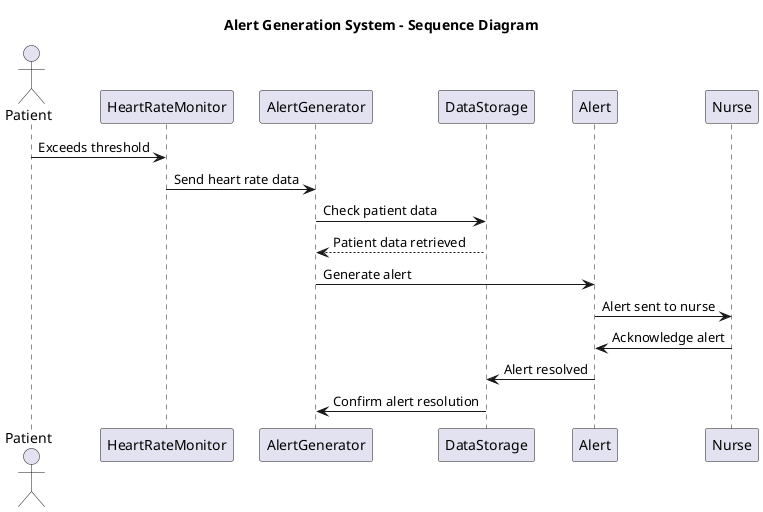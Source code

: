 @startuml

title Alert Generation System - Sequence Diagram

actor Patient
participant HeartRateMonitor
participant AlertGenerator
participant DataStorage
participant Alert
participant Nurse

Patient -> HeartRateMonitor : Exceeds threshold
HeartRateMonitor -> AlertGenerator : Send heart rate data
AlertGenerator -> DataStorage : Check patient data
DataStorage --> AlertGenerator : Patient data retrieved
AlertGenerator -> Alert : Generate alert
Alert -> Nurse : Alert sent to nurse
Nurse -> Alert : Acknowledge alert
Alert -> DataStorage : Alert resolved
DataStorage -> AlertGenerator : Confirm alert resolution

@enduml
